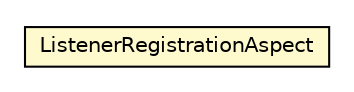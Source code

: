 #!/usr/local/bin/dot
#
# Class diagram 
# Generated by UMLGraph version 5.1 (http://www.umlgraph.org/)
#

digraph G {
	edge [fontname="Helvetica",fontsize=10,labelfontname="Helvetica",labelfontsize=10];
	node [fontname="Helvetica",fontsize=10,shape=plaintext];
	nodesep=0.25;
	ranksep=0.5;
	// org.androidtransfuse.analysis.astAnalyzer.ListenerRegistrationAspect
	c28040 [label=<<table title="org.androidtransfuse.analysis.astAnalyzer.ListenerRegistrationAspect" border="0" cellborder="1" cellspacing="0" cellpadding="2" port="p" bgcolor="lemonChiffon" href="./ListenerRegistrationAspect.html">
		<tr><td><table border="0" cellspacing="0" cellpadding="1">
<tr><td align="center" balign="center"> ListenerRegistrationAspect </td></tr>
		</table></td></tr>
		</table>>, fontname="Helvetica", fontcolor="black", fontsize=10.0];
}

